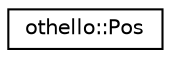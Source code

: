 digraph "Graphical Class Hierarchy"
{
  edge [fontname="Helvetica",fontsize="10",labelfontname="Helvetica",labelfontsize="10"];
  node [fontname="Helvetica",fontsize="10",shape=record];
  rankdir="LR";
  Node1 [label="othello::Pos",height=0.2,width=0.4,color="black", fillcolor="white", style="filled",URL="$d7/dd3/classothello_1_1_pos.html"];
}
